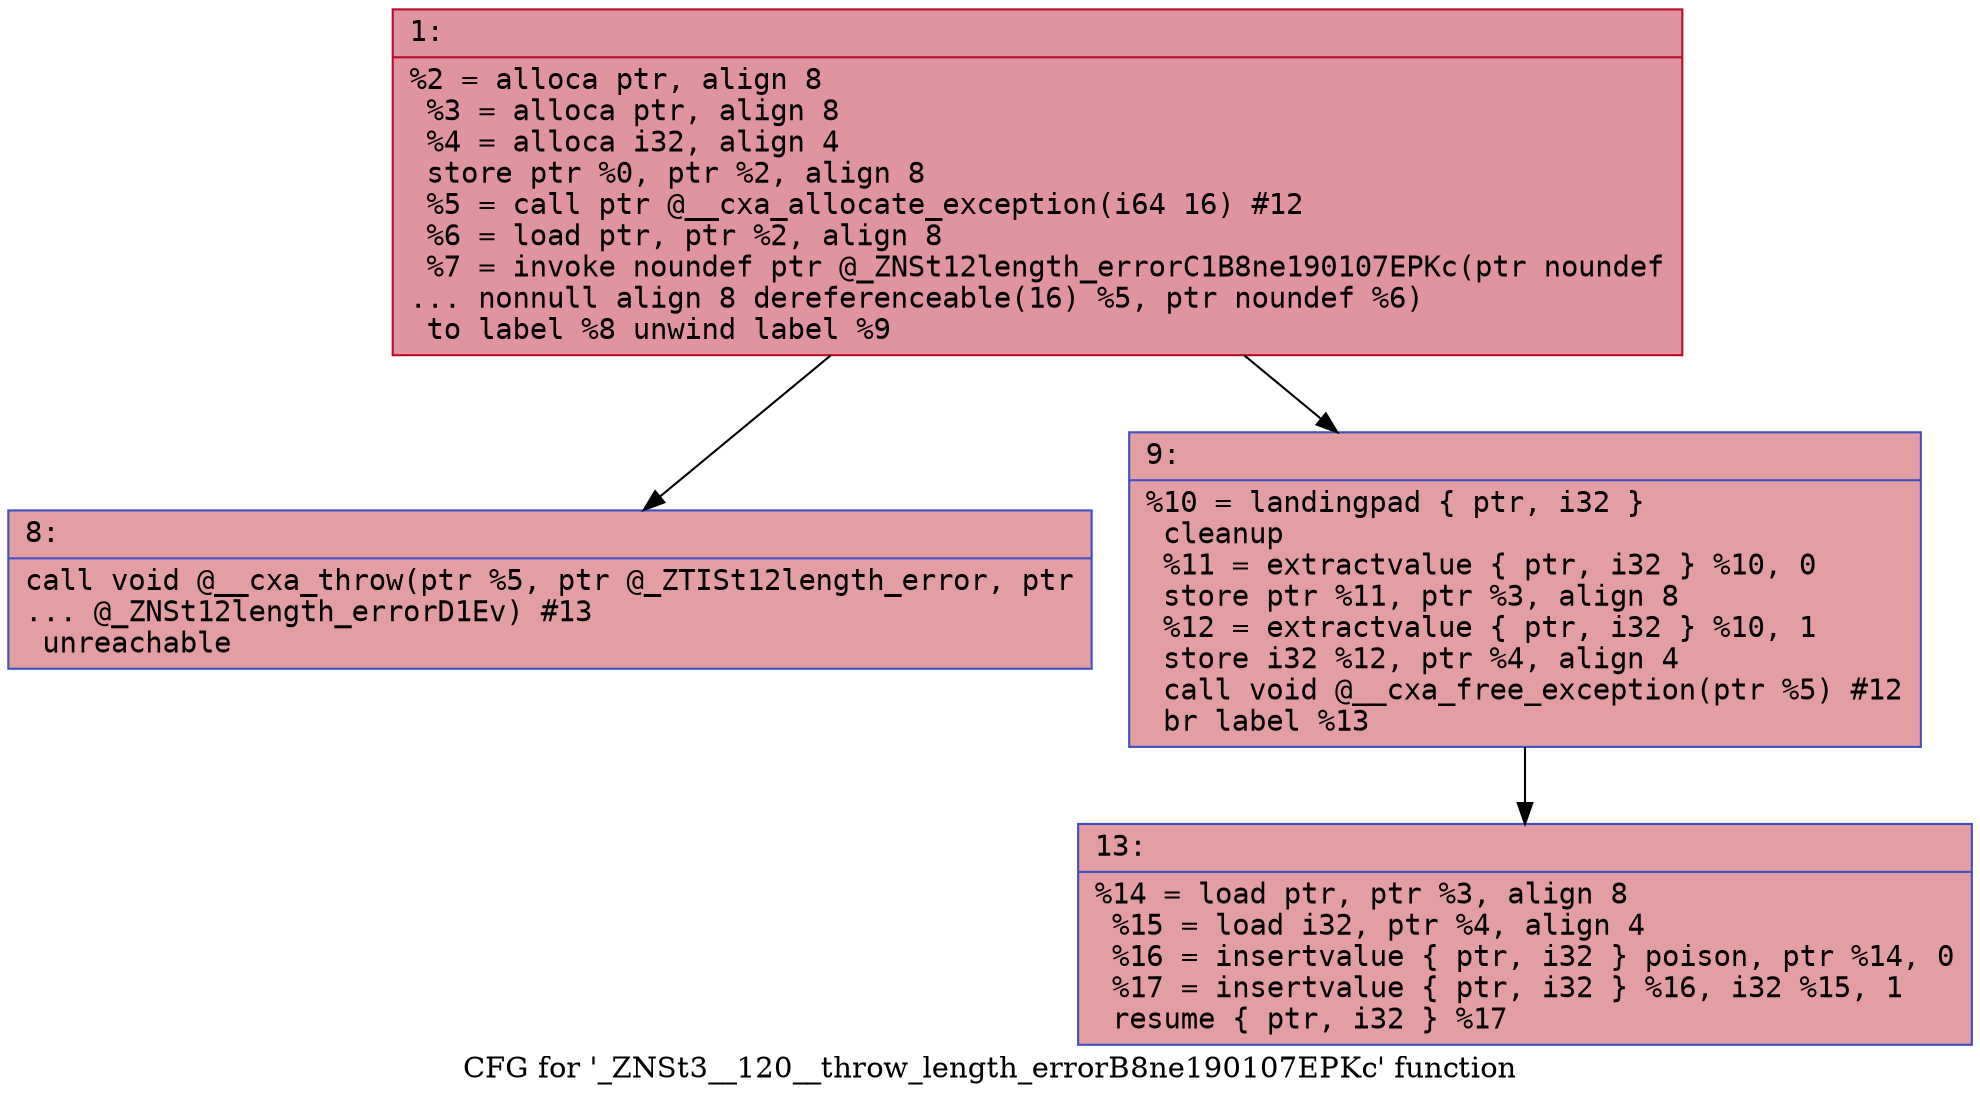 digraph "CFG for '_ZNSt3__120__throw_length_errorB8ne190107EPKc' function" {
	label="CFG for '_ZNSt3__120__throw_length_errorB8ne190107EPKc' function";

	Node0x6000017619f0 [shape=record,color="#b70d28ff", style=filled, fillcolor="#b70d2870" fontname="Courier",label="{1:\l|  %2 = alloca ptr, align 8\l  %3 = alloca ptr, align 8\l  %4 = alloca i32, align 4\l  store ptr %0, ptr %2, align 8\l  %5 = call ptr @__cxa_allocate_exception(i64 16) #12\l  %6 = load ptr, ptr %2, align 8\l  %7 = invoke noundef ptr @_ZNSt12length_errorC1B8ne190107EPKc(ptr noundef\l... nonnull align 8 dereferenceable(16) %5, ptr noundef %6)\l          to label %8 unwind label %9\l}"];
	Node0x6000017619f0 -> Node0x600001761a40[tooltip="1 -> 8\nProbability 50.00%" ];
	Node0x6000017619f0 -> Node0x600001761a90[tooltip="1 -> 9\nProbability 50.00%" ];
	Node0x600001761a40 [shape=record,color="#3d50c3ff", style=filled, fillcolor="#be242e70" fontname="Courier",label="{8:\l|  call void @__cxa_throw(ptr %5, ptr @_ZTISt12length_error, ptr\l... @_ZNSt12length_errorD1Ev) #13\l  unreachable\l}"];
	Node0x600001761a90 [shape=record,color="#3d50c3ff", style=filled, fillcolor="#be242e70" fontname="Courier",label="{9:\l|  %10 = landingpad \{ ptr, i32 \}\l          cleanup\l  %11 = extractvalue \{ ptr, i32 \} %10, 0\l  store ptr %11, ptr %3, align 8\l  %12 = extractvalue \{ ptr, i32 \} %10, 1\l  store i32 %12, ptr %4, align 4\l  call void @__cxa_free_exception(ptr %5) #12\l  br label %13\l}"];
	Node0x600001761a90 -> Node0x600001761ae0[tooltip="9 -> 13\nProbability 100.00%" ];
	Node0x600001761ae0 [shape=record,color="#3d50c3ff", style=filled, fillcolor="#be242e70" fontname="Courier",label="{13:\l|  %14 = load ptr, ptr %3, align 8\l  %15 = load i32, ptr %4, align 4\l  %16 = insertvalue \{ ptr, i32 \} poison, ptr %14, 0\l  %17 = insertvalue \{ ptr, i32 \} %16, i32 %15, 1\l  resume \{ ptr, i32 \} %17\l}"];
}
